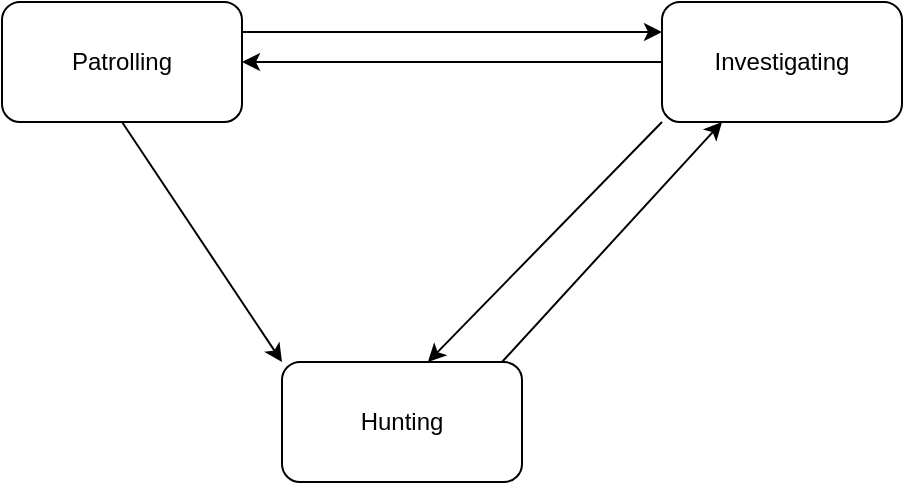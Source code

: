 <mxfile version="20.1.2" type="device"><diagram id="NrLQvUBle0g8iGH7E66m" name="Page-1"><mxGraphModel dx="937" dy="717" grid="1" gridSize="10" guides="1" tooltips="1" connect="1" arrows="1" fold="1" page="1" pageScale="1" pageWidth="850" pageHeight="1100" math="0" shadow="0"><root><mxCell id="0"/><mxCell id="1" parent="0"/><mxCell id="y8_tw2Lqpk0sucAQ0yMt-1" value="Patrolling" style="rounded=1;whiteSpace=wrap;html=1;" vertex="1" parent="1"><mxGeometry x="120" y="240" width="120" height="60" as="geometry"/></mxCell><mxCell id="y8_tw2Lqpk0sucAQ0yMt-2" value="Investigating" style="rounded=1;whiteSpace=wrap;html=1;" vertex="1" parent="1"><mxGeometry x="450" y="240" width="120" height="60" as="geometry"/></mxCell><mxCell id="y8_tw2Lqpk0sucAQ0yMt-3" value="Hunting" style="rounded=1;whiteSpace=wrap;html=1;" vertex="1" parent="1"><mxGeometry x="260" y="420" width="120" height="60" as="geometry"/></mxCell><mxCell id="y8_tw2Lqpk0sucAQ0yMt-7" value="" style="endArrow=classic;html=1;rounded=0;entryX=0.25;entryY=1;entryDx=0;entryDy=0;" edge="1" parent="1" target="y8_tw2Lqpk0sucAQ0yMt-2"><mxGeometry width="50" height="50" relative="1" as="geometry"><mxPoint x="370" y="420" as="sourcePoint"/><mxPoint x="450" y="340" as="targetPoint"/></mxGeometry></mxCell><mxCell id="y8_tw2Lqpk0sucAQ0yMt-8" value="" style="endArrow=classic;html=1;rounded=0;entryX=0.608;entryY=0;entryDx=0;entryDy=0;entryPerimeter=0;exitX=0;exitY=1;exitDx=0;exitDy=0;" edge="1" parent="1" source="y8_tw2Lqpk0sucAQ0yMt-2" target="y8_tw2Lqpk0sucAQ0yMt-3"><mxGeometry width="50" height="50" relative="1" as="geometry"><mxPoint x="420" y="300" as="sourcePoint"/><mxPoint x="450" y="340" as="targetPoint"/></mxGeometry></mxCell><mxCell id="y8_tw2Lqpk0sucAQ0yMt-9" value="" style="endArrow=classic;html=1;rounded=0;exitX=0;exitY=0.5;exitDx=0;exitDy=0;entryX=1;entryY=0.5;entryDx=0;entryDy=0;" edge="1" parent="1" source="y8_tw2Lqpk0sucAQ0yMt-2" target="y8_tw2Lqpk0sucAQ0yMt-1"><mxGeometry width="50" height="50" relative="1" as="geometry"><mxPoint x="400" y="390" as="sourcePoint"/><mxPoint x="450" y="340" as="targetPoint"/></mxGeometry></mxCell><mxCell id="y8_tw2Lqpk0sucAQ0yMt-10" value="" style="endArrow=classic;html=1;rounded=0;exitX=1;exitY=0.25;exitDx=0;exitDy=0;entryX=0;entryY=0.25;entryDx=0;entryDy=0;" edge="1" parent="1" source="y8_tw2Lqpk0sucAQ0yMt-1" target="y8_tw2Lqpk0sucAQ0yMt-2"><mxGeometry width="50" height="50" relative="1" as="geometry"><mxPoint x="400" y="390" as="sourcePoint"/><mxPoint x="450" y="340" as="targetPoint"/></mxGeometry></mxCell><mxCell id="y8_tw2Lqpk0sucAQ0yMt-11" value="" style="endArrow=classic;html=1;rounded=0;exitX=0.5;exitY=1;exitDx=0;exitDy=0;entryX=0;entryY=0;entryDx=0;entryDy=0;" edge="1" parent="1" source="y8_tw2Lqpk0sucAQ0yMt-1" target="y8_tw2Lqpk0sucAQ0yMt-3"><mxGeometry width="50" height="50" relative="1" as="geometry"><mxPoint x="400" y="390" as="sourcePoint"/><mxPoint x="450" y="340" as="targetPoint"/></mxGeometry></mxCell></root></mxGraphModel></diagram></mxfile>